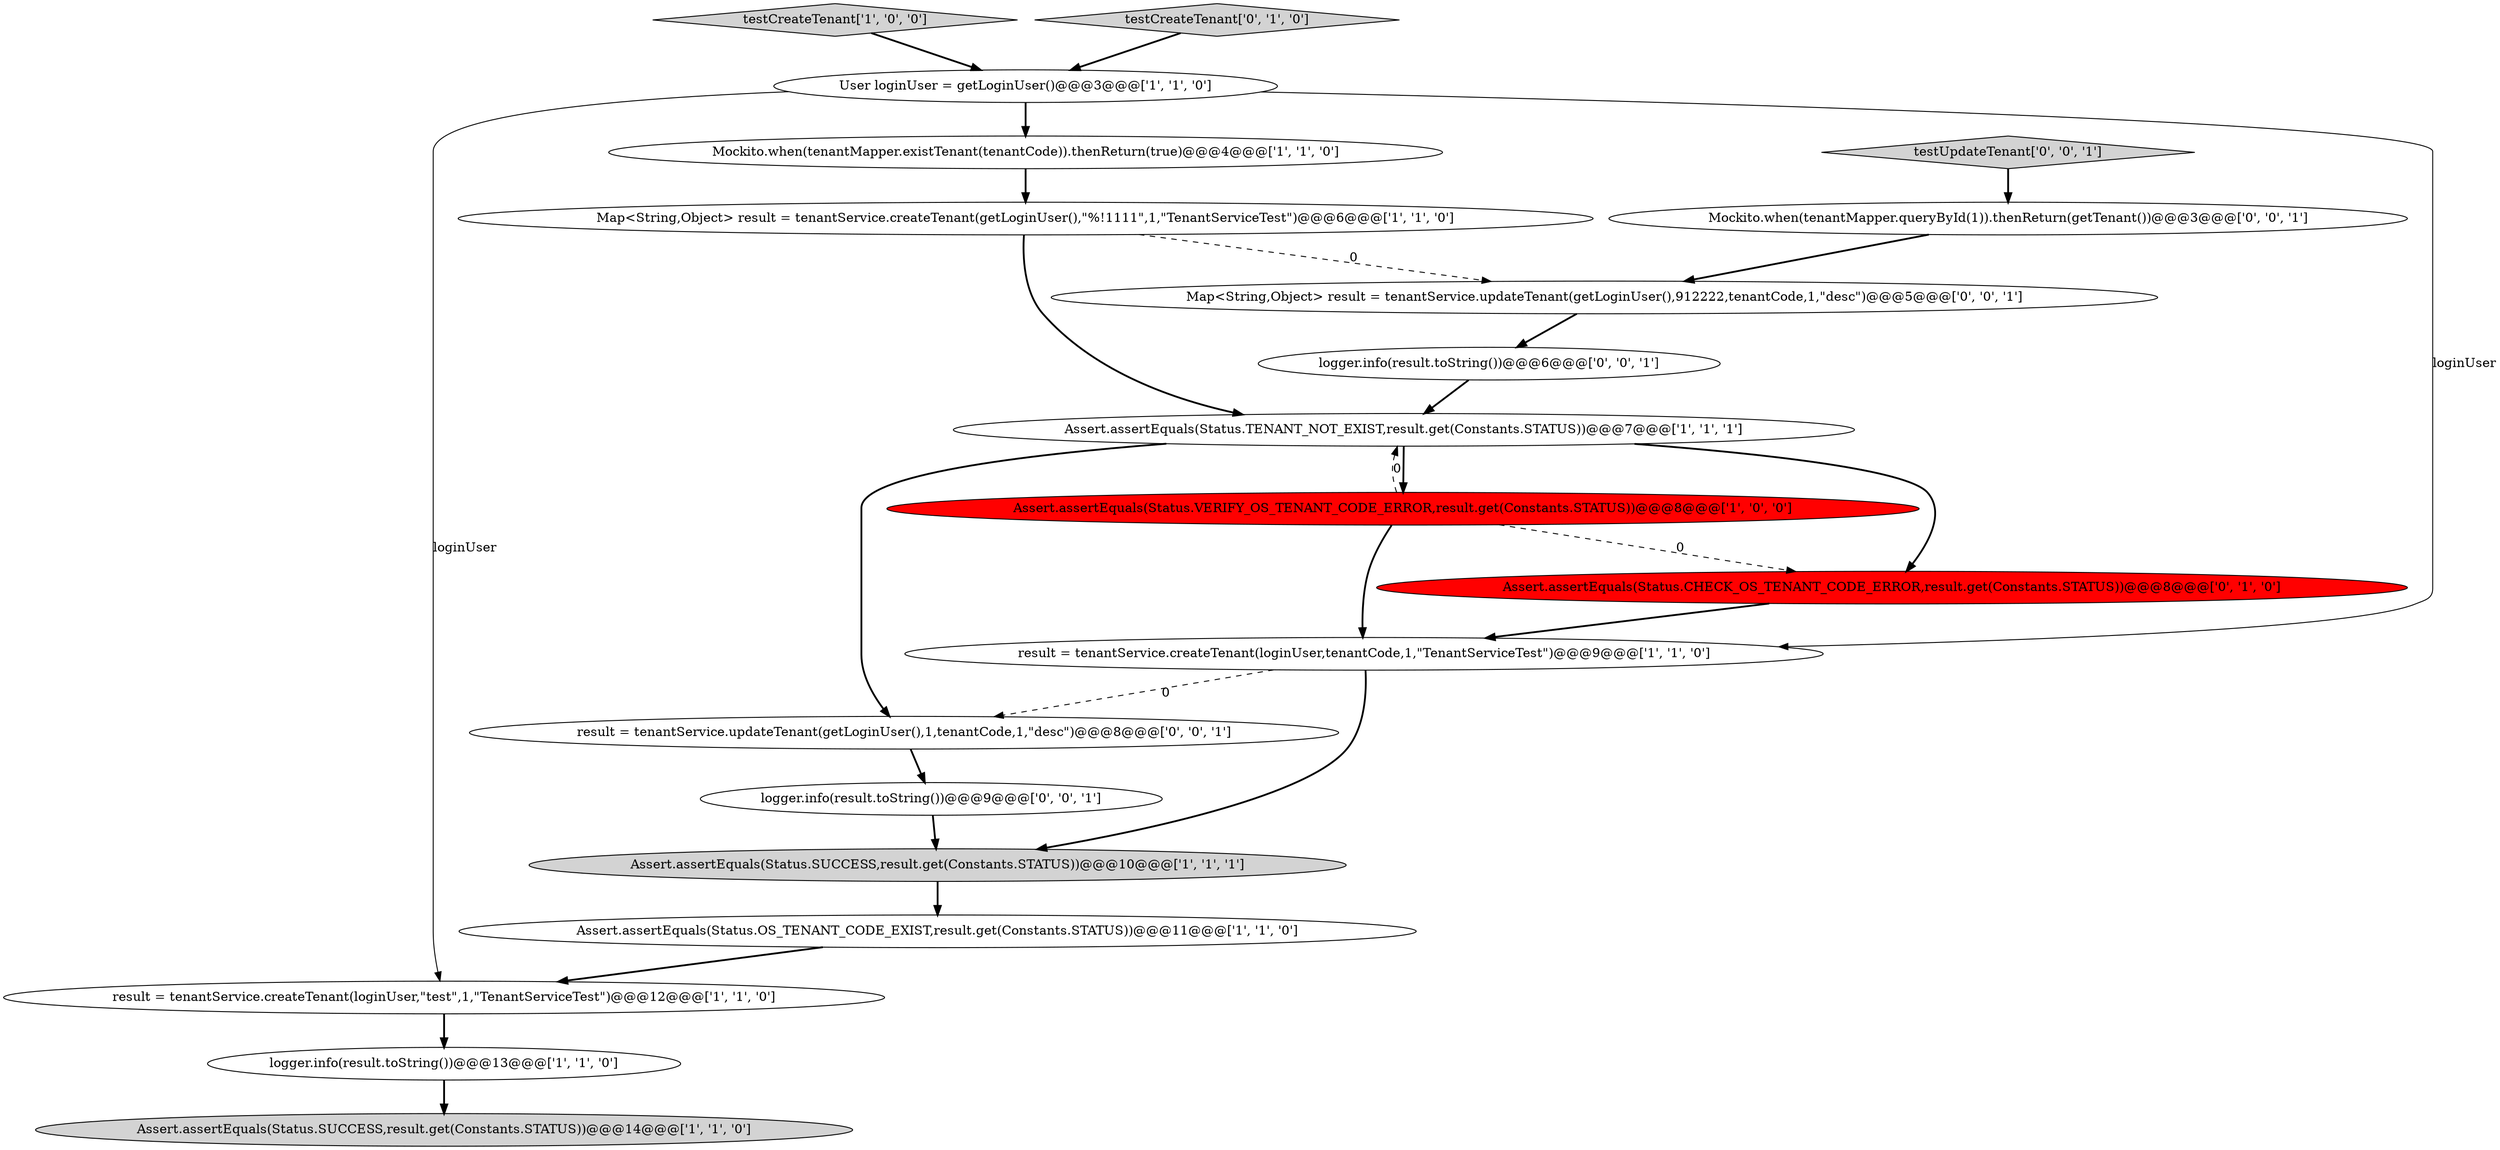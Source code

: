 digraph {
7 [style = filled, label = "result = tenantService.createTenant(loginUser,tenantCode,1,\"TenantServiceTest\")@@@9@@@['1', '1', '0']", fillcolor = white, shape = ellipse image = "AAA0AAABBB1BBB"];
6 [style = filled, label = "logger.info(result.toString())@@@13@@@['1', '1', '0']", fillcolor = white, shape = ellipse image = "AAA0AAABBB1BBB"];
16 [style = filled, label = "logger.info(result.toString())@@@6@@@['0', '0', '1']", fillcolor = white, shape = ellipse image = "AAA0AAABBB3BBB"];
18 [style = filled, label = "testUpdateTenant['0', '0', '1']", fillcolor = lightgray, shape = diamond image = "AAA0AAABBB3BBB"];
9 [style = filled, label = "testCreateTenant['1', '0', '0']", fillcolor = lightgray, shape = diamond image = "AAA0AAABBB1BBB"];
11 [style = filled, label = "result = tenantService.createTenant(loginUser,\"test\",1,\"TenantServiceTest\")@@@12@@@['1', '1', '0']", fillcolor = white, shape = ellipse image = "AAA0AAABBB1BBB"];
19 [style = filled, label = "Map<String,Object> result = tenantService.updateTenant(getLoginUser(),912222,tenantCode,1,\"desc\")@@@5@@@['0', '0', '1']", fillcolor = white, shape = ellipse image = "AAA0AAABBB3BBB"];
12 [style = filled, label = "Assert.assertEquals(Status.CHECK_OS_TENANT_CODE_ERROR,result.get(Constants.STATUS))@@@8@@@['0', '1', '0']", fillcolor = red, shape = ellipse image = "AAA1AAABBB2BBB"];
0 [style = filled, label = "Assert.assertEquals(Status.VERIFY_OS_TENANT_CODE_ERROR,result.get(Constants.STATUS))@@@8@@@['1', '0', '0']", fillcolor = red, shape = ellipse image = "AAA1AAABBB1BBB"];
5 [style = filled, label = "Mockito.when(tenantMapper.existTenant(tenantCode)).thenReturn(true)@@@4@@@['1', '1', '0']", fillcolor = white, shape = ellipse image = "AAA0AAABBB1BBB"];
8 [style = filled, label = "Map<String,Object> result = tenantService.createTenant(getLoginUser(),\"%!1111\",1,\"TenantServiceTest\")@@@6@@@['1', '1', '0']", fillcolor = white, shape = ellipse image = "AAA0AAABBB1BBB"];
2 [style = filled, label = "Assert.assertEquals(Status.SUCCESS,result.get(Constants.STATUS))@@@10@@@['1', '1', '1']", fillcolor = lightgray, shape = ellipse image = "AAA0AAABBB1BBB"];
10 [style = filled, label = "User loginUser = getLoginUser()@@@3@@@['1', '1', '0']", fillcolor = white, shape = ellipse image = "AAA0AAABBB1BBB"];
1 [style = filled, label = "Assert.assertEquals(Status.TENANT_NOT_EXIST,result.get(Constants.STATUS))@@@7@@@['1', '1', '1']", fillcolor = white, shape = ellipse image = "AAA0AAABBB1BBB"];
13 [style = filled, label = "testCreateTenant['0', '1', '0']", fillcolor = lightgray, shape = diamond image = "AAA0AAABBB2BBB"];
17 [style = filled, label = "Mockito.when(tenantMapper.queryById(1)).thenReturn(getTenant())@@@3@@@['0', '0', '1']", fillcolor = white, shape = ellipse image = "AAA0AAABBB3BBB"];
3 [style = filled, label = "Assert.assertEquals(Status.OS_TENANT_CODE_EXIST,result.get(Constants.STATUS))@@@11@@@['1', '1', '0']", fillcolor = white, shape = ellipse image = "AAA0AAABBB1BBB"];
15 [style = filled, label = "result = tenantService.updateTenant(getLoginUser(),1,tenantCode,1,\"desc\")@@@8@@@['0', '0', '1']", fillcolor = white, shape = ellipse image = "AAA0AAABBB3BBB"];
14 [style = filled, label = "logger.info(result.toString())@@@9@@@['0', '0', '1']", fillcolor = white, shape = ellipse image = "AAA0AAABBB3BBB"];
4 [style = filled, label = "Assert.assertEquals(Status.SUCCESS,result.get(Constants.STATUS))@@@14@@@['1', '1', '0']", fillcolor = lightgray, shape = ellipse image = "AAA0AAABBB1BBB"];
13->10 [style = bold, label=""];
8->19 [style = dashed, label="0"];
5->8 [style = bold, label=""];
15->14 [style = bold, label=""];
1->15 [style = bold, label=""];
2->3 [style = bold, label=""];
11->6 [style = bold, label=""];
3->11 [style = bold, label=""];
10->7 [style = solid, label="loginUser"];
18->17 [style = bold, label=""];
0->1 [style = dashed, label="0"];
1->0 [style = bold, label=""];
9->10 [style = bold, label=""];
0->12 [style = dashed, label="0"];
17->19 [style = bold, label=""];
12->7 [style = bold, label=""];
19->16 [style = bold, label=""];
0->7 [style = bold, label=""];
8->1 [style = bold, label=""];
6->4 [style = bold, label=""];
10->11 [style = solid, label="loginUser"];
10->5 [style = bold, label=""];
16->1 [style = bold, label=""];
7->2 [style = bold, label=""];
1->12 [style = bold, label=""];
7->15 [style = dashed, label="0"];
14->2 [style = bold, label=""];
}
